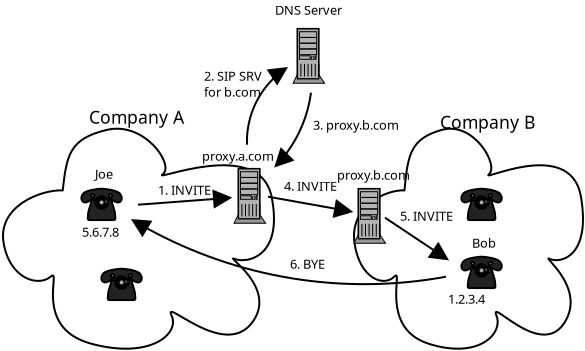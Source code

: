 <?xml version="1.0" encoding="UTF-8"?>
<dia:diagram xmlns:dia="http://www.lysator.liu.se/~alla/dia/"><dia:layer name="Background" visible="true"><dia:object type="Network - Cloud" version="0" id="O0"><dia:attribute name="obj_pos"><dia:point val="2.45,8"/></dia:attribute><dia:attribute name="obj_bb"><dia:rectangle val="2.45,8;16,19"/></dia:attribute><dia:attribute name="elem_corner"><dia:point val="2.45,8"/></dia:attribute><dia:attribute name="elem_width"><dia:real val="13.55"/></dia:attribute><dia:attribute name="elem_height"><dia:real val="11"/></dia:attribute><dia:attribute name="show_background"><dia:boolean val="true"/></dia:attribute><dia:attribute name="flip_horizontal"><dia:boolean val="false"/></dia:attribute><dia:attribute name="flip_vertical"><dia:boolean val="false"/></dia:attribute><dia:attribute name="padding"><dia:real val="0.354"/></dia:attribute><dia:attribute name="text"><dia:composite type="text"><dia:attribute name="string"><dia:string>##</dia:string></dia:attribute><dia:attribute name="font"><dia:font family="sans" style="0" name="Courier"/></dia:attribute><dia:attribute name="height"><dia:real val="0.8"/></dia:attribute><dia:attribute name="pos"><dia:point val="9.588,13.944"/></dia:attribute><dia:attribute name="color"><dia:color val="#000000"/></dia:attribute><dia:attribute name="alignment"><dia:enum val="1"/></dia:attribute></dia:composite></dia:attribute></dia:object><dia:object type="Network - A Telephone" version="0" id="O1"><dia:attribute name="obj_pos"><dia:point val="6,11"/></dia:attribute><dia:attribute name="obj_bb"><dia:rectangle val="5.99,10.95;8.786,12.619"/></dia:attribute><dia:attribute name="elem_corner"><dia:point val="6,11"/></dia:attribute><dia:attribute name="elem_width"><dia:real val="2.757"/></dia:attribute><dia:attribute name="elem_height"><dia:real val="1.569"/></dia:attribute><dia:attribute name="show_background"><dia:boolean val="true"/></dia:attribute><dia:attribute name="flip_horizontal"><dia:boolean val="false"/></dia:attribute><dia:attribute name="flip_vertical"><dia:boolean val="false"/></dia:attribute><dia:attribute name="padding"><dia:real val="0.354"/></dia:attribute></dia:object><dia:object type="Network - A Telephone" version="0" id="O2"><dia:attribute name="obj_pos"><dia:point val="7,15"/></dia:attribute><dia:attribute name="obj_bb"><dia:rectangle val="6.99,14.95;9.786,16.619"/></dia:attribute><dia:attribute name="elem_corner"><dia:point val="7,15"/></dia:attribute><dia:attribute name="elem_width"><dia:real val="2.757"/></dia:attribute><dia:attribute name="elem_height"><dia:real val="1.569"/></dia:attribute><dia:attribute name="show_background"><dia:boolean val="true"/></dia:attribute><dia:attribute name="flip_horizontal"><dia:boolean val="false"/></dia:attribute><dia:attribute name="flip_vertical"><dia:boolean val="false"/></dia:attribute><dia:attribute name="padding"><dia:real val="0.354"/></dia:attribute></dia:object><dia:object type="Network - General Computer (Tower)" version="0" id="O3"><dia:attribute name="obj_pos"><dia:point val="14,10"/></dia:attribute><dia:attribute name="obj_bb"><dia:rectangle val="13.992,9.96;15.588,13.894"/></dia:attribute><dia:attribute name="elem_corner"><dia:point val="14,10"/></dia:attribute><dia:attribute name="elem_width"><dia:real val="1.579"/></dia:attribute><dia:attribute name="elem_height"><dia:real val="2.727"/></dia:attribute><dia:attribute name="show_background"><dia:boolean val="true"/></dia:attribute><dia:attribute name="flip_horizontal"><dia:boolean val="false"/></dia:attribute><dia:attribute name="flip_vertical"><dia:boolean val="false"/></dia:attribute><dia:attribute name="padding"><dia:real val="0.354"/></dia:attribute><dia:attribute name="text"><dia:composite type="text"><dia:attribute name="string"><dia:string>##</dia:string></dia:attribute><dia:attribute name="font"><dia:font family="sans" style="0" name="Courier"/></dia:attribute><dia:attribute name="height"><dia:real val="0.8"/></dia:attribute><dia:attribute name="pos"><dia:point val="14.79,13.449"/></dia:attribute><dia:attribute name="color"><dia:color val="#000000"/></dia:attribute><dia:attribute name="alignment"><dia:enum val="1"/></dia:attribute></dia:composite></dia:attribute></dia:object><dia:object type="Network - Cloud" version="0" id="O4"><dia:attribute name="obj_pos"><dia:point val="20,8"/></dia:attribute><dia:attribute name="obj_bb"><dia:rectangle val="20,8;31.45,19"/></dia:attribute><dia:attribute name="elem_corner"><dia:point val="20,8"/></dia:attribute><dia:attribute name="elem_width"><dia:real val="11.45"/></dia:attribute><dia:attribute name="elem_height"><dia:real val="11"/></dia:attribute><dia:attribute name="show_background"><dia:boolean val="true"/></dia:attribute><dia:attribute name="flip_horizontal"><dia:boolean val="false"/></dia:attribute><dia:attribute name="flip_vertical"><dia:boolean val="false"/></dia:attribute><dia:attribute name="padding"><dia:real val="0.354"/></dia:attribute><dia:attribute name="text"><dia:composite type="text"><dia:attribute name="string"><dia:string>##</dia:string></dia:attribute><dia:attribute name="font"><dia:font family="sans" style="0" name="Courier"/></dia:attribute><dia:attribute name="height"><dia:real val="0.8"/></dia:attribute><dia:attribute name="pos"><dia:point val="26.032,13.944"/></dia:attribute><dia:attribute name="color"><dia:color val="#000000"/></dia:attribute><dia:attribute name="alignment"><dia:enum val="1"/></dia:attribute></dia:composite></dia:attribute></dia:object><dia:object type="Network - General Computer (Tower)" version="0" id="O5"><dia:attribute name="obj_pos"><dia:point val="20,11"/></dia:attribute><dia:attribute name="obj_bb"><dia:rectangle val="19.992,10.96;21.588,14.894"/></dia:attribute><dia:attribute name="elem_corner"><dia:point val="20,11"/></dia:attribute><dia:attribute name="elem_width"><dia:real val="1.579"/></dia:attribute><dia:attribute name="elem_height"><dia:real val="2.727"/></dia:attribute><dia:attribute name="show_background"><dia:boolean val="true"/></dia:attribute><dia:attribute name="flip_horizontal"><dia:boolean val="false"/></dia:attribute><dia:attribute name="flip_vertical"><dia:boolean val="false"/></dia:attribute><dia:attribute name="padding"><dia:real val="0.354"/></dia:attribute><dia:attribute name="text"><dia:composite type="text"><dia:attribute name="string"><dia:string>##</dia:string></dia:attribute><dia:attribute name="font"><dia:font family="sans" style="0" name="Courier"/></dia:attribute><dia:attribute name="height"><dia:real val="0.8"/></dia:attribute><dia:attribute name="pos"><dia:point val="20.79,14.449"/></dia:attribute><dia:attribute name="color"><dia:color val="#000000"/></dia:attribute><dia:attribute name="alignment"><dia:enum val="1"/></dia:attribute></dia:composite></dia:attribute></dia:object><dia:object type="Network - A Telephone" version="0" id="O6"><dia:attribute name="obj_pos"><dia:point val="25,11"/></dia:attribute><dia:attribute name="obj_bb"><dia:rectangle val="24.99,10.95;27.786,12.619"/></dia:attribute><dia:attribute name="elem_corner"><dia:point val="25,11"/></dia:attribute><dia:attribute name="elem_width"><dia:real val="2.757"/></dia:attribute><dia:attribute name="elem_height"><dia:real val="1.569"/></dia:attribute><dia:attribute name="show_background"><dia:boolean val="true"/></dia:attribute><dia:attribute name="flip_horizontal"><dia:boolean val="false"/></dia:attribute><dia:attribute name="flip_vertical"><dia:boolean val="false"/></dia:attribute><dia:attribute name="padding"><dia:real val="0.354"/></dia:attribute></dia:object><dia:object type="Network - A Telephone" version="0" id="O7"><dia:attribute name="obj_pos"><dia:point val="25,14.4"/></dia:attribute><dia:attribute name="obj_bb"><dia:rectangle val="24.99,14.35;27.786,16.019"/></dia:attribute><dia:attribute name="elem_corner"><dia:point val="25,14.4"/></dia:attribute><dia:attribute name="elem_width"><dia:real val="2.757"/></dia:attribute><dia:attribute name="elem_height"><dia:real val="1.569"/></dia:attribute><dia:attribute name="show_background"><dia:boolean val="true"/></dia:attribute><dia:attribute name="flip_horizontal"><dia:boolean val="false"/></dia:attribute><dia:attribute name="flip_vertical"><dia:boolean val="false"/></dia:attribute><dia:attribute name="padding"><dia:real val="0.354"/></dia:attribute></dia:object><dia:object type="Standard - Line" version="0" id="O8"><dia:attribute name="obj_pos"><dia:point val="9.2,11.8"/></dia:attribute><dia:attribute name="obj_bb"><dia:rectangle val="9.146,10.649;13.96,12.252"/></dia:attribute><dia:attribute name="conn_endpoints"><dia:point val="9.2,11.8"/><dia:point val="13.85,11.45"/></dia:attribute><dia:attribute name="numcp"><dia:int val="1"/></dia:attribute><dia:attribute name="end_arrow"><dia:enum val="3"/></dia:attribute><dia:attribute name="end_arrow_length"><dia:real val="0.8"/></dia:attribute><dia:attribute name="end_arrow_width"><dia:real val="0.8"/></dia:attribute></dia:object><dia:object type="Standard - Line" version="0" id="O9"><dia:attribute name="obj_pos"><dia:point val="15.7,11.4"/></dia:attribute><dia:attribute name="obj_bb"><dia:rectangle val="15.642,11.342;20.09,12.946"/></dia:attribute><dia:attribute name="conn_endpoints"><dia:point val="15.7,11.4"/><dia:point val="19.9,12.15"/></dia:attribute><dia:attribute name="numcp"><dia:int val="1"/></dia:attribute><dia:attribute name="end_arrow"><dia:enum val="3"/></dia:attribute><dia:attribute name="end_arrow_length"><dia:real val="0.8"/></dia:attribute><dia:attribute name="end_arrow_width"><dia:real val="0.8"/></dia:attribute></dia:object><dia:object type="Standard - Line" version="0" id="O10"><dia:attribute name="obj_pos"><dia:point val="21.55,12.45"/></dia:attribute><dia:attribute name="obj_bb"><dia:rectangle val="21.481,12.381;25.185,15.243"/></dia:attribute><dia:attribute name="conn_endpoints"><dia:point val="21.55,12.45"/><dia:point val="24.7,14.55"/></dia:attribute><dia:attribute name="numcp"><dia:int val="1"/></dia:attribute><dia:attribute name="end_arrow"><dia:enum val="3"/></dia:attribute><dia:attribute name="end_arrow_length"><dia:real val="0.8"/></dia:attribute><dia:attribute name="end_arrow_width"><dia:real val="0.8"/></dia:attribute></dia:object><dia:object type="Standard - Arc" version="0" id="O11"><dia:attribute name="obj_pos"><dia:point val="24.6,15.4"/></dia:attribute><dia:attribute name="obj_bb"><dia:rectangle val="8.708,11.754;24.658,15.824"/></dia:attribute><dia:attribute name="conn_endpoints"><dia:point val="24.6,15.4"/><dia:point val="8.9,12.55"/></dia:attribute><dia:attribute name="curve_distance"><dia:real val="-1.46"/></dia:attribute><dia:attribute name="end_arrow"><dia:enum val="3"/></dia:attribute><dia:attribute name="end_arrow_length"><dia:real val="0.8"/></dia:attribute><dia:attribute name="end_arrow_width"><dia:real val="0.8"/></dia:attribute></dia:object><dia:object type="Standard - Text" version="0" id="O12"><dia:attribute name="obj_pos"><dia:point val="10.2,11.3"/></dia:attribute><dia:attribute name="obj_bb"><dia:rectangle val="10.2,10.627;12.773,12.545"/></dia:attribute><dia:attribute name="text"><dia:composite type="text"><dia:attribute name="string"><dia:string>#1. INVITE
#</dia:string></dia:attribute><dia:attribute name="font"><dia:font family="sans" style="0" name="Courier"/></dia:attribute><dia:attribute name="height"><dia:real val="0.8"/></dia:attribute><dia:attribute name="pos"><dia:point val="10.2,11.3"/></dia:attribute><dia:attribute name="color"><dia:color val="#000000"/></dia:attribute><dia:attribute name="alignment"><dia:enum val="0"/></dia:attribute></dia:composite></dia:attribute></dia:object><dia:object type="Standard - Text" version="0" id="O13"><dia:attribute name="obj_pos"><dia:point val="16.5,11.1"/></dia:attribute><dia:attribute name="obj_bb"><dia:rectangle val="16.5,10.428;19.073,11.545"/></dia:attribute><dia:attribute name="text"><dia:composite type="text"><dia:attribute name="string"><dia:string>#4. INVITE#</dia:string></dia:attribute><dia:attribute name="font"><dia:font family="sans" style="0" name="Courier"/></dia:attribute><dia:attribute name="height"><dia:real val="0.8"/></dia:attribute><dia:attribute name="pos"><dia:point val="16.5,11.1"/></dia:attribute><dia:attribute name="color"><dia:color val="#000000"/></dia:attribute><dia:attribute name="alignment"><dia:enum val="0"/></dia:attribute></dia:composite></dia:attribute></dia:object><dia:object type="Standard - Text" version="0" id="O14"><dia:attribute name="obj_pos"><dia:point val="22.3,12.6"/></dia:attribute><dia:attribute name="obj_bb"><dia:rectangle val="22.3,11.928;24.872,13.045"/></dia:attribute><dia:attribute name="text"><dia:composite type="text"><dia:attribute name="string"><dia:string>#5. INVITE#</dia:string></dia:attribute><dia:attribute name="font"><dia:font family="sans" style="0" name="Courier"/></dia:attribute><dia:attribute name="height"><dia:real val="0.8"/></dia:attribute><dia:attribute name="pos"><dia:point val="22.3,12.6"/></dia:attribute><dia:attribute name="color"><dia:color val="#000000"/></dia:attribute><dia:attribute name="alignment"><dia:enum val="0"/></dia:attribute></dia:composite></dia:attribute></dia:object><dia:object type="Standard - Text" version="0" id="O15"><dia:attribute name="obj_pos"><dia:point val="16.8,15"/></dia:attribute><dia:attribute name="obj_bb"><dia:rectangle val="16.8,14.328;18.672,15.445"/></dia:attribute><dia:attribute name="text"><dia:composite type="text"><dia:attribute name="string"><dia:string>#6. BYE#</dia:string></dia:attribute><dia:attribute name="font"><dia:font family="sans" style="0" name="Courier"/></dia:attribute><dia:attribute name="height"><dia:real val="0.8"/></dia:attribute><dia:attribute name="pos"><dia:point val="16.8,15"/></dia:attribute><dia:attribute name="color"><dia:color val="#000000"/></dia:attribute><dia:attribute name="alignment"><dia:enum val="0"/></dia:attribute></dia:composite></dia:attribute></dia:object><dia:object type="Standard - Text" version="0" id="O16"><dia:attribute name="obj_pos"><dia:point val="7.05,10.5"/></dia:attribute><dia:attribute name="obj_bb"><dia:rectangle val="7.05,9.828;8.072,10.945"/></dia:attribute><dia:attribute name="text"><dia:composite type="text"><dia:attribute name="string"><dia:string>#Joe#</dia:string></dia:attribute><dia:attribute name="font"><dia:font family="sans" style="0" name="Courier"/></dia:attribute><dia:attribute name="height"><dia:real val="0.8"/></dia:attribute><dia:attribute name="pos"><dia:point val="7.05,10.5"/></dia:attribute><dia:attribute name="color"><dia:color val="#000000"/></dia:attribute><dia:attribute name="alignment"><dia:enum val="0"/></dia:attribute></dia:composite></dia:attribute></dia:object><dia:object type="Standard - Text" version="0" id="O17"><dia:attribute name="obj_pos"><dia:point val="25.9,13.95"/></dia:attribute><dia:attribute name="obj_bb"><dia:rectangle val="25.9,13.277;27.023,15.195"/></dia:attribute><dia:attribute name="text"><dia:composite type="text"><dia:attribute name="string"><dia:string>#Bob
#</dia:string></dia:attribute><dia:attribute name="font"><dia:font family="sans" style="0" name="Courier"/></dia:attribute><dia:attribute name="height"><dia:real val="0.8"/></dia:attribute><dia:attribute name="pos"><dia:point val="25.9,13.95"/></dia:attribute><dia:attribute name="color"><dia:color val="#000000"/></dia:attribute><dia:attribute name="alignment"><dia:enum val="0"/></dia:attribute></dia:composite></dia:attribute></dia:object><dia:object type="Standard - Text" version="0" id="O18"><dia:attribute name="obj_pos"><dia:point val="12.4,9.6"/></dia:attribute><dia:attribute name="obj_bb"><dia:rectangle val="12.4,8.928;15.723,10.845"/></dia:attribute><dia:attribute name="text"><dia:composite type="text"><dia:attribute name="string"><dia:string>#proxy.a.com
#</dia:string></dia:attribute><dia:attribute name="font"><dia:font family="sans" style="0" name="Courier"/></dia:attribute><dia:attribute name="height"><dia:real val="0.8"/></dia:attribute><dia:attribute name="pos"><dia:point val="12.4,9.6"/></dia:attribute><dia:attribute name="color"><dia:color val="#000000"/></dia:attribute><dia:attribute name="alignment"><dia:enum val="0"/></dia:attribute></dia:composite></dia:attribute></dia:object><dia:object type="Standard - Text" version="0" id="O19"><dia:attribute name="obj_pos"><dia:point val="19.15,10.55"/></dia:attribute><dia:attribute name="obj_bb"><dia:rectangle val="19.15,9.877;22.473,11.795"/></dia:attribute><dia:attribute name="text"><dia:composite type="text"><dia:attribute name="string"><dia:string>#proxy.b.com
#</dia:string></dia:attribute><dia:attribute name="font"><dia:font family="sans" style="0" name="Courier"/></dia:attribute><dia:attribute name="height"><dia:real val="0.8"/></dia:attribute><dia:attribute name="pos"><dia:point val="19.15,10.55"/></dia:attribute><dia:attribute name="color"><dia:color val="#000000"/></dia:attribute><dia:attribute name="alignment"><dia:enum val="0"/></dia:attribute></dia:composite></dia:attribute></dia:object><dia:object type="Standard - Text" version="0" id="O20"><dia:attribute name="obj_pos"><dia:point val="24.7,16.75"/></dia:attribute><dia:attribute name="obj_bb"><dia:rectangle val="24.7,16.078;26.573,17.195"/></dia:attribute><dia:attribute name="text"><dia:composite type="text"><dia:attribute name="string"><dia:string>#1.2.3.4#</dia:string></dia:attribute><dia:attribute name="font"><dia:font family="sans" style="0" name="Courier"/></dia:attribute><dia:attribute name="height"><dia:real val="0.8"/></dia:attribute><dia:attribute name="pos"><dia:point val="24.7,16.75"/></dia:attribute><dia:attribute name="color"><dia:color val="#000000"/></dia:attribute><dia:attribute name="alignment"><dia:enum val="0"/></dia:attribute></dia:composite></dia:attribute></dia:object><dia:object type="Standard - Text" version="0" id="O21"><dia:attribute name="obj_pos"><dia:point val="6.4,13.4"/></dia:attribute><dia:attribute name="obj_bb"><dia:rectangle val="6.4,12.727;8.273,14.645"/></dia:attribute><dia:attribute name="text"><dia:composite type="text"><dia:attribute name="string"><dia:string>#5.6.7.8
#</dia:string></dia:attribute><dia:attribute name="font"><dia:font family="sans" style="0" name="Courier"/></dia:attribute><dia:attribute name="height"><dia:real val="0.8"/></dia:attribute><dia:attribute name="pos"><dia:point val="6.4,13.4"/></dia:attribute><dia:attribute name="color"><dia:color val="#000000"/></dia:attribute><dia:attribute name="alignment"><dia:enum val="0"/></dia:attribute></dia:composite></dia:attribute></dia:object><dia:object type="Network - General Computer (Tower)" version="0" id="O22"><dia:attribute name="obj_pos"><dia:point val="16.95,3"/></dia:attribute><dia:attribute name="obj_bb"><dia:rectangle val="16.942,2.96;18.538,6.894"/></dia:attribute><dia:attribute name="elem_corner"><dia:point val="16.95,3"/></dia:attribute><dia:attribute name="elem_width"><dia:real val="1.579"/></dia:attribute><dia:attribute name="elem_height"><dia:real val="2.727"/></dia:attribute><dia:attribute name="show_background"><dia:boolean val="true"/></dia:attribute><dia:attribute name="flip_horizontal"><dia:boolean val="false"/></dia:attribute><dia:attribute name="flip_vertical"><dia:boolean val="false"/></dia:attribute><dia:attribute name="padding"><dia:real val="0.354"/></dia:attribute><dia:attribute name="text"><dia:composite type="text"><dia:attribute name="string"><dia:string>##</dia:string></dia:attribute><dia:attribute name="font"><dia:font family="sans" style="0" name="Courier"/></dia:attribute><dia:attribute name="height"><dia:real val="0.8"/></dia:attribute><dia:attribute name="pos"><dia:point val="17.739,6.449"/></dia:attribute><dia:attribute name="color"><dia:color val="#000000"/></dia:attribute><dia:attribute name="alignment"><dia:enum val="1"/></dia:attribute></dia:composite></dia:attribute></dia:object><dia:object type="Standard - Text" version="0" id="O23"><dia:attribute name="obj_pos"><dia:point val="16.05,2.3"/></dia:attribute><dia:attribute name="obj_bb"><dia:rectangle val="16.05,1.627;19.323,3.545"/></dia:attribute><dia:attribute name="text"><dia:composite type="text"><dia:attribute name="string"><dia:string>#DNS Server
#</dia:string></dia:attribute><dia:attribute name="font"><dia:font family="sans" style="0" name="Courier"/></dia:attribute><dia:attribute name="height"><dia:real val="0.8"/></dia:attribute><dia:attribute name="pos"><dia:point val="16.05,2.3"/></dia:attribute><dia:attribute name="color"><dia:color val="#000000"/></dia:attribute><dia:attribute name="alignment"><dia:enum val="0"/></dia:attribute></dia:composite></dia:attribute></dia:object><dia:object type="Standard - Arc" version="0" id="O24"><dia:attribute name="obj_pos"><dia:point val="14.65,8.8"/></dia:attribute><dia:attribute name="obj_bb"><dia:rectangle val="14.597,4.537;17.383,8.867"/></dia:attribute><dia:attribute name="conn_endpoints"><dia:point val="14.65,8.8"/><dia:point val="16.65,4.95"/></dia:attribute><dia:attribute name="curve_distance"><dia:real val="-0.572"/></dia:attribute><dia:attribute name="end_arrow"><dia:enum val="3"/></dia:attribute><dia:attribute name="end_arrow_length"><dia:real val="0.8"/></dia:attribute><dia:attribute name="end_arrow_width"><dia:real val="0.8"/></dia:attribute></dia:object><dia:object type="Standard - Text" version="0" id="O25"><dia:attribute name="obj_pos"><dia:point val="12.5,5.6"/></dia:attribute><dia:attribute name="obj_bb"><dia:rectangle val="12.5,4.928;15.672,7.645"/></dia:attribute><dia:attribute name="text"><dia:composite type="text"><dia:attribute name="string"><dia:string>#2. SIP SRV 
for b.com
#</dia:string></dia:attribute><dia:attribute name="font"><dia:font family="sans" style="0" name="Courier"/></dia:attribute><dia:attribute name="height"><dia:real val="0.8"/></dia:attribute><dia:attribute name="pos"><dia:point val="12.5,5.6"/></dia:attribute><dia:attribute name="color"><dia:color val="#000000"/></dia:attribute><dia:attribute name="alignment"><dia:enum val="0"/></dia:attribute></dia:composite></dia:attribute></dia:object><dia:object type="Standard - Arc" version="0" id="O26"><dia:attribute name="obj_pos"><dia:point val="17.85,6.2"/></dia:attribute><dia:attribute name="obj_bb"><dia:rectangle val="15.309,6.133;17.917,10.295"/></dia:attribute><dia:attribute name="conn_endpoints"><dia:point val="17.85,6.2"/><dia:point val="16.05,9.9"/></dia:attribute><dia:attribute name="curve_distance"><dia:real val="-0.333"/></dia:attribute><dia:attribute name="end_arrow"><dia:enum val="3"/></dia:attribute><dia:attribute name="end_arrow_length"><dia:real val="0.8"/></dia:attribute><dia:attribute name="end_arrow_width"><dia:real val="0.8"/></dia:attribute></dia:object><dia:object type="Standard - Text" version="0" id="O27"><dia:attribute name="obj_pos"><dia:point val="17.95,8.05"/></dia:attribute><dia:attribute name="obj_bb"><dia:rectangle val="17.95,7.378;21.922,9.295"/></dia:attribute><dia:attribute name="text"><dia:composite type="text"><dia:attribute name="string"><dia:string>#3. proxy.b.com
#</dia:string></dia:attribute><dia:attribute name="font"><dia:font family="sans" style="0" name="Courier"/></dia:attribute><dia:attribute name="height"><dia:real val="0.8"/></dia:attribute><dia:attribute name="pos"><dia:point val="17.95,8.05"/></dia:attribute><dia:attribute name="color"><dia:color val="#000000"/></dia:attribute><dia:attribute name="alignment"><dia:enum val="0"/></dia:attribute></dia:composite></dia:attribute></dia:object><dia:object type="Standard - Text" version="0" id="O28"><dia:attribute name="obj_pos"><dia:point val="6.75,7.75"/></dia:attribute><dia:attribute name="obj_bb"><dia:rectangle val="6.75,6.871;10.979,8.357"/></dia:attribute><dia:attribute name="text"><dia:composite type="text"><dia:attribute name="string"><dia:string>#Company A#</dia:string></dia:attribute><dia:attribute name="font"><dia:font family="sans" style="0" name="Courier"/></dia:attribute><dia:attribute name="height"><dia:real val="1.1"/></dia:attribute><dia:attribute name="pos"><dia:point val="6.75,7.75"/></dia:attribute><dia:attribute name="color"><dia:color val="#000000"/></dia:attribute><dia:attribute name="alignment"><dia:enum val="0"/></dia:attribute></dia:composite></dia:attribute></dia:object><dia:object type="Standard - Text" version="0" id="O29"><dia:attribute name="obj_pos"><dia:point val="24.3,8"/></dia:attribute><dia:attribute name="obj_bb"><dia:rectangle val="24.3,7.121;28.529,8.607"/></dia:attribute><dia:attribute name="text"><dia:composite type="text"><dia:attribute name="string"><dia:string>#Company B#</dia:string></dia:attribute><dia:attribute name="font"><dia:font family="sans" style="0" name="Courier"/></dia:attribute><dia:attribute name="height"><dia:real val="1.1"/></dia:attribute><dia:attribute name="pos"><dia:point val="24.3,8"/></dia:attribute><dia:attribute name="color"><dia:color val="#000000"/></dia:attribute><dia:attribute name="alignment"><dia:enum val="0"/></dia:attribute></dia:composite></dia:attribute></dia:object></dia:layer></dia:diagram>
